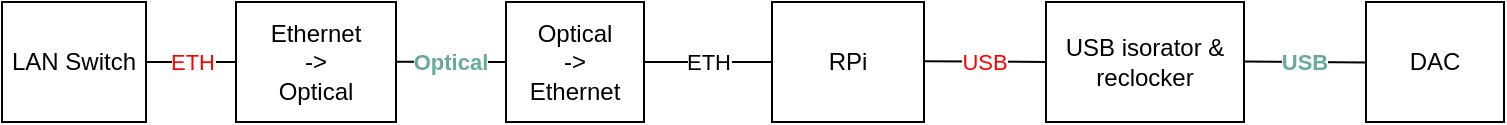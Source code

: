 <mxfile version="14.1.9" type="github">
  <diagram id="Y7vgxa4DhB0pr9qEd363" name="Page-1">
    <mxGraphModel dx="860" dy="608" grid="1" gridSize="10" guides="1" tooltips="1" connect="1" arrows="1" fold="1" page="1" pageScale="1" pageWidth="850" pageHeight="1100" math="0" shadow="0">
      <root>
        <mxCell id="0" />
        <mxCell id="1" parent="0" />
        <mxCell id="BiXXx1ukzyLKqdQWHbCL-1" value="RPi" style="rounded=0;whiteSpace=wrap;html=1;" vertex="1" parent="1">
          <mxGeometry x="395" y="340" width="76" height="60" as="geometry" />
        </mxCell>
        <mxCell id="BiXXx1ukzyLKqdQWHbCL-2" value="USB isorator &amp;amp; reclocker" style="rounded=0;whiteSpace=wrap;html=1;" vertex="1" parent="1">
          <mxGeometry x="532" y="340" width="99" height="60" as="geometry" />
        </mxCell>
        <mxCell id="BiXXx1ukzyLKqdQWHbCL-3" value="DAC" style="rounded=0;whiteSpace=wrap;html=1;" vertex="1" parent="1">
          <mxGeometry x="692" y="340" width="69" height="60" as="geometry" />
        </mxCell>
        <mxCell id="BiXXx1ukzyLKqdQWHbCL-4" value="Optical&lt;br&gt;-&amp;gt;&lt;br&gt;Ethernet" style="rounded=0;whiteSpace=wrap;html=1;" vertex="1" parent="1">
          <mxGeometry x="262" y="340" width="69" height="60" as="geometry" />
        </mxCell>
        <mxCell id="BiXXx1ukzyLKqdQWHbCL-5" value="Ethernet&lt;br&gt;-&amp;gt;&lt;br&gt;Optical" style="rounded=0;whiteSpace=wrap;html=1;" vertex="1" parent="1">
          <mxGeometry x="127" y="340" width="80" height="60" as="geometry" />
        </mxCell>
        <mxCell id="BiXXx1ukzyLKqdQWHbCL-6" value="LAN Switch" style="rounded=0;whiteSpace=wrap;html=1;" vertex="1" parent="1">
          <mxGeometry x="10" y="340" width="72" height="60" as="geometry" />
        </mxCell>
        <mxCell id="BiXXx1ukzyLKqdQWHbCL-7" value="&lt;font color=&quot;#ff0000&quot;&gt;ETH&lt;/font&gt;" style="endArrow=none;html=1;exitX=1;exitY=0.5;exitDx=0;exitDy=0;entryX=0;entryY=0.5;entryDx=0;entryDy=0;" edge="1" parent="1" source="BiXXx1ukzyLKqdQWHbCL-6" target="BiXXx1ukzyLKqdQWHbCL-5">
          <mxGeometry width="50" height="50" relative="1" as="geometry">
            <mxPoint x="440" y="400" as="sourcePoint" />
            <mxPoint x="490" y="350" as="targetPoint" />
          </mxGeometry>
        </mxCell>
        <mxCell id="BiXXx1ukzyLKqdQWHbCL-10" value="ETH" style="endArrow=none;html=1;exitX=1;exitY=0.5;exitDx=0;exitDy=0;entryX=0;entryY=0.5;entryDx=0;entryDy=0;" edge="1" parent="1" source="BiXXx1ukzyLKqdQWHbCL-4" target="BiXXx1ukzyLKqdQWHbCL-1">
          <mxGeometry width="50" height="50" relative="1" as="geometry">
            <mxPoint x="385" y="371" as="sourcePoint" />
            <mxPoint x="423" y="371" as="targetPoint" />
          </mxGeometry>
        </mxCell>
        <mxCell id="BiXXx1ukzyLKqdQWHbCL-11" value="&lt;font color=&quot;#67ab9f&quot;&gt;Optical&lt;/font&gt;" style="endArrow=none;html=1;exitX=1;exitY=0.5;exitDx=0;exitDy=0;entryX=0;entryY=0.5;entryDx=0;entryDy=0;fontStyle=1" edge="1" parent="1" target="BiXXx1ukzyLKqdQWHbCL-4">
          <mxGeometry width="50" height="50" relative="1" as="geometry">
            <mxPoint x="207" y="369.83" as="sourcePoint" />
            <mxPoint x="250" y="369.83" as="targetPoint" />
          </mxGeometry>
        </mxCell>
        <mxCell id="BiXXx1ukzyLKqdQWHbCL-13" value="&lt;font color=&quot;#ff0000&quot;&gt;USB&lt;/font&gt;" style="endArrow=none;html=1;exitX=1;exitY=0.5;exitDx=0;exitDy=0;entryX=0;entryY=0.5;entryDx=0;entryDy=0;" edge="1" parent="1" target="BiXXx1ukzyLKqdQWHbCL-2">
          <mxGeometry width="50" height="50" relative="1" as="geometry">
            <mxPoint x="471" y="369.58" as="sourcePoint" />
            <mxPoint x="514" y="369.58" as="targetPoint" />
          </mxGeometry>
        </mxCell>
        <mxCell id="BiXXx1ukzyLKqdQWHbCL-14" value="&lt;font color=&quot;#67ab9f&quot;&gt;USB&lt;/font&gt;" style="endArrow=none;html=1;exitX=1;exitY=0.5;exitDx=0;exitDy=0;entryX=0;entryY=0.5;entryDx=0;entryDy=0;fontStyle=1" edge="1" parent="1">
          <mxGeometry width="50" height="50" relative="1" as="geometry">
            <mxPoint x="631" y="369.79" as="sourcePoint" />
            <mxPoint x="692" y="370.21" as="targetPoint" />
          </mxGeometry>
        </mxCell>
      </root>
    </mxGraphModel>
  </diagram>
</mxfile>

